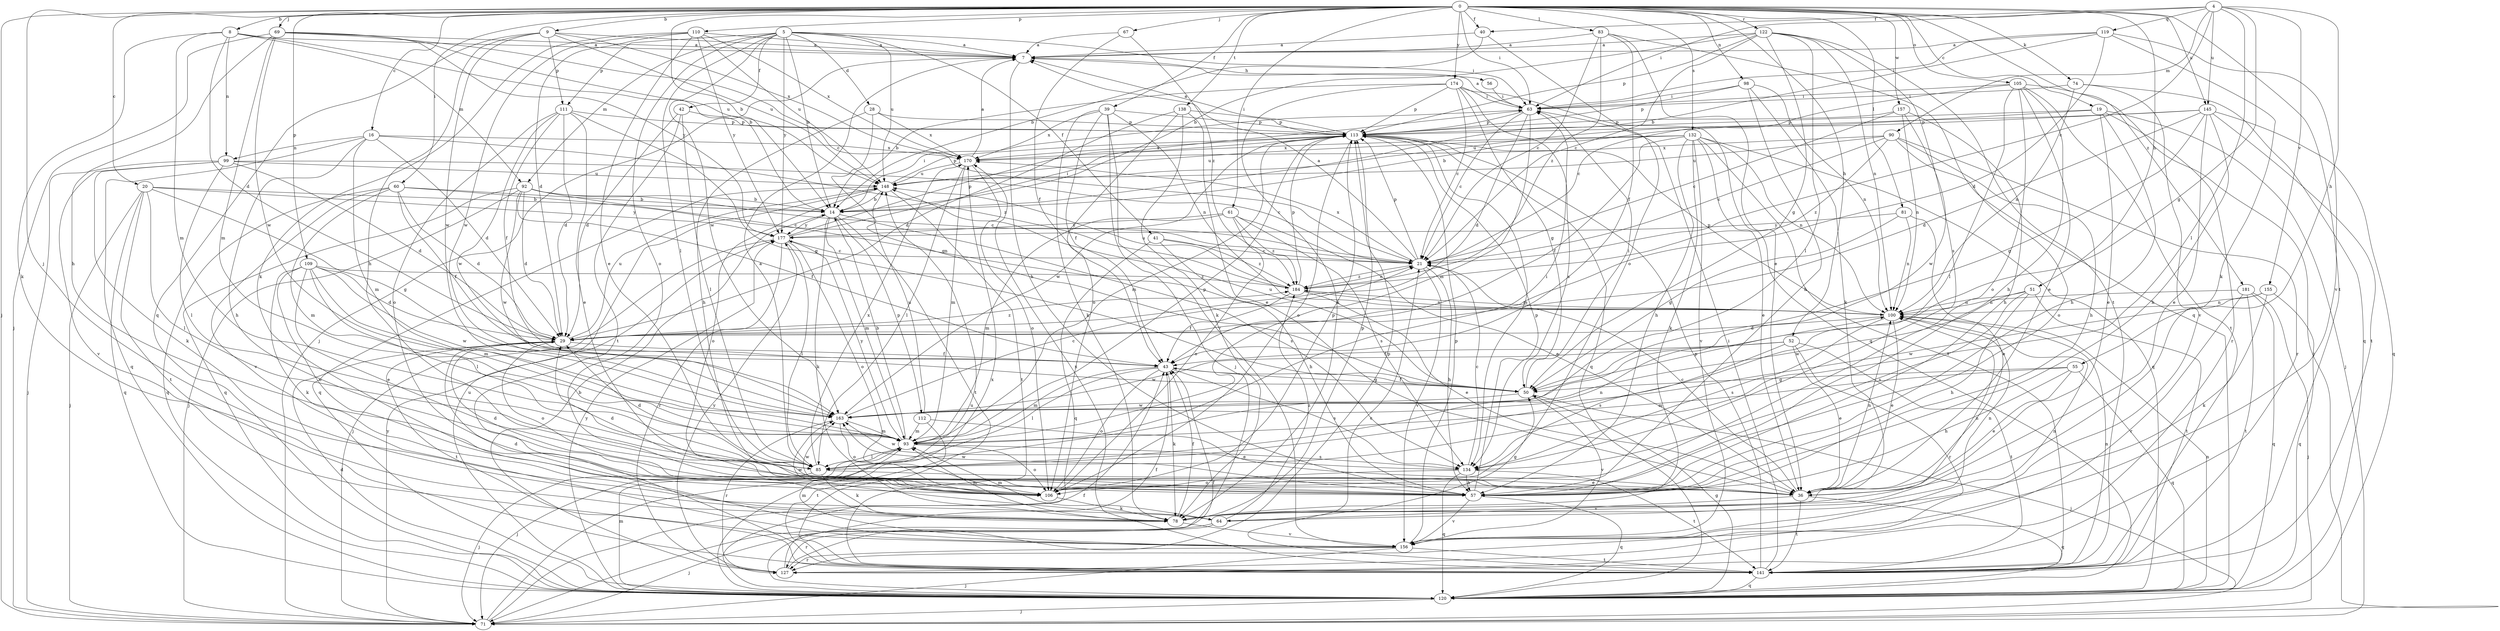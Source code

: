 strict digraph  {
0;
4;
5;
7;
8;
9;
14;
16;
19;
20;
21;
28;
29;
36;
39;
40;
41;
42;
43;
50;
51;
52;
55;
56;
57;
60;
61;
63;
64;
67;
69;
71;
74;
78;
81;
83;
85;
90;
92;
93;
98;
99;
100;
105;
106;
109;
110;
111;
112;
113;
119;
120;
122;
127;
132;
134;
138;
141;
145;
148;
155;
156;
157;
163;
170;
174;
177;
181;
184;
0 -> 8  [label=b];
0 -> 9  [label=b];
0 -> 14  [label=b];
0 -> 16  [label=c];
0 -> 19  [label=c];
0 -> 20  [label=c];
0 -> 39  [label=f];
0 -> 40  [label=f];
0 -> 51  [label=h];
0 -> 52  [label=h];
0 -> 60  [label=i];
0 -> 61  [label=i];
0 -> 63  [label=i];
0 -> 64  [label=j];
0 -> 67  [label=j];
0 -> 69  [label=j];
0 -> 71  [label=j];
0 -> 74  [label=k];
0 -> 81  [label=l];
0 -> 83  [label=l];
0 -> 98  [label=n];
0 -> 105  [label=o];
0 -> 109  [label=p];
0 -> 110  [label=p];
0 -> 122  [label=r];
0 -> 132  [label=s];
0 -> 138  [label=t];
0 -> 141  [label=t];
0 -> 145  [label=u];
0 -> 157  [label=w];
0 -> 174  [label=y];
0 -> 181  [label=z];
4 -> 21  [label=c];
4 -> 40  [label=f];
4 -> 50  [label=g];
4 -> 55  [label=h];
4 -> 63  [label=i];
4 -> 85  [label=l];
4 -> 90  [label=m];
4 -> 119  [label=q];
4 -> 145  [label=u];
4 -> 155  [label=v];
5 -> 7  [label=a];
5 -> 14  [label=b];
5 -> 28  [label=d];
5 -> 41  [label=f];
5 -> 42  [label=f];
5 -> 63  [label=i];
5 -> 85  [label=l];
5 -> 92  [label=m];
5 -> 106  [label=o];
5 -> 111  [label=p];
5 -> 148  [label=u];
5 -> 163  [label=w];
5 -> 177  [label=y];
7 -> 56  [label=h];
7 -> 57  [label=h];
7 -> 71  [label=j];
8 -> 7  [label=a];
8 -> 14  [label=b];
8 -> 29  [label=d];
8 -> 78  [label=k];
8 -> 92  [label=m];
8 -> 93  [label=m];
8 -> 99  [label=n];
9 -> 7  [label=a];
9 -> 57  [label=h];
9 -> 111  [label=p];
9 -> 120  [label=q];
9 -> 148  [label=u];
9 -> 163  [label=w];
9 -> 170  [label=x];
14 -> 63  [label=i];
14 -> 78  [label=k];
14 -> 93  [label=m];
14 -> 112  [label=p];
14 -> 134  [label=s];
14 -> 141  [label=t];
14 -> 177  [label=y];
16 -> 29  [label=d];
16 -> 57  [label=h];
16 -> 93  [label=m];
16 -> 99  [label=n];
16 -> 120  [label=q];
16 -> 170  [label=x];
16 -> 184  [label=z];
19 -> 36  [label=e];
19 -> 57  [label=h];
19 -> 71  [label=j];
19 -> 113  [label=p];
19 -> 127  [label=r];
19 -> 148  [label=u];
20 -> 14  [label=b];
20 -> 50  [label=g];
20 -> 71  [label=j];
20 -> 85  [label=l];
20 -> 120  [label=q];
20 -> 141  [label=t];
20 -> 177  [label=y];
21 -> 7  [label=a];
21 -> 57  [label=h];
21 -> 113  [label=p];
21 -> 156  [label=v];
21 -> 170  [label=x];
21 -> 184  [label=z];
28 -> 50  [label=g];
28 -> 57  [label=h];
28 -> 113  [label=p];
28 -> 170  [label=x];
29 -> 43  [label=f];
29 -> 106  [label=o];
29 -> 141  [label=t];
29 -> 148  [label=u];
29 -> 184  [label=z];
36 -> 21  [label=c];
36 -> 100  [label=n];
36 -> 120  [label=q];
36 -> 141  [label=t];
36 -> 64  [label=v];
39 -> 43  [label=f];
39 -> 71  [label=j];
39 -> 78  [label=k];
39 -> 100  [label=n];
39 -> 113  [label=p];
39 -> 156  [label=v];
39 -> 170  [label=x];
40 -> 7  [label=a];
40 -> 14  [label=b];
40 -> 106  [label=o];
41 -> 21  [label=c];
41 -> 57  [label=h];
41 -> 120  [label=q];
41 -> 184  [label=z];
42 -> 29  [label=d];
42 -> 85  [label=l];
42 -> 113  [label=p];
42 -> 141  [label=t];
43 -> 50  [label=g];
43 -> 78  [label=k];
43 -> 85  [label=l];
43 -> 93  [label=m];
43 -> 106  [label=o];
43 -> 134  [label=s];
50 -> 43  [label=f];
50 -> 63  [label=i];
50 -> 71  [label=j];
50 -> 148  [label=u];
50 -> 156  [label=v];
50 -> 163  [label=w];
51 -> 57  [label=h];
51 -> 100  [label=n];
51 -> 134  [label=s];
51 -> 141  [label=t];
51 -> 163  [label=w];
52 -> 36  [label=e];
52 -> 43  [label=f];
52 -> 127  [label=r];
52 -> 134  [label=s];
52 -> 141  [label=t];
52 -> 163  [label=w];
55 -> 36  [label=e];
55 -> 50  [label=g];
55 -> 57  [label=h];
55 -> 93  [label=m];
55 -> 120  [label=q];
56 -> 63  [label=i];
57 -> 29  [label=d];
57 -> 113  [label=p];
57 -> 120  [label=q];
57 -> 156  [label=v];
57 -> 163  [label=w];
60 -> 14  [label=b];
60 -> 21  [label=c];
60 -> 29  [label=d];
60 -> 43  [label=f];
60 -> 93  [label=m];
60 -> 120  [label=q];
60 -> 156  [label=v];
61 -> 36  [label=e];
61 -> 93  [label=m];
61 -> 106  [label=o];
61 -> 134  [label=s];
61 -> 177  [label=y];
61 -> 184  [label=z];
63 -> 7  [label=a];
63 -> 21  [label=c];
63 -> 29  [label=d];
63 -> 93  [label=m];
63 -> 113  [label=p];
64 -> 50  [label=g];
64 -> 71  [label=j];
64 -> 93  [label=m];
64 -> 100  [label=n];
64 -> 127  [label=r];
64 -> 163  [label=w];
64 -> 184  [label=z];
67 -> 7  [label=a];
67 -> 43  [label=f];
67 -> 184  [label=z];
69 -> 7  [label=a];
69 -> 21  [label=c];
69 -> 57  [label=h];
69 -> 71  [label=j];
69 -> 93  [label=m];
69 -> 148  [label=u];
69 -> 163  [label=w];
69 -> 177  [label=y];
71 -> 43  [label=f];
71 -> 148  [label=u];
71 -> 177  [label=y];
74 -> 63  [label=i];
74 -> 100  [label=n];
74 -> 120  [label=q];
74 -> 156  [label=v];
78 -> 43  [label=f];
78 -> 93  [label=m];
78 -> 100  [label=n];
78 -> 113  [label=p];
78 -> 156  [label=v];
81 -> 36  [label=e];
81 -> 50  [label=g];
81 -> 100  [label=n];
81 -> 177  [label=y];
83 -> 7  [label=a];
83 -> 21  [label=c];
83 -> 36  [label=e];
83 -> 43  [label=f];
83 -> 120  [label=q];
83 -> 184  [label=z];
85 -> 7  [label=a];
85 -> 29  [label=d];
85 -> 36  [label=e];
85 -> 71  [label=j];
85 -> 78  [label=k];
85 -> 100  [label=n];
85 -> 170  [label=x];
90 -> 21  [label=c];
90 -> 57  [label=h];
90 -> 106  [label=o];
90 -> 127  [label=r];
90 -> 148  [label=u];
90 -> 170  [label=x];
90 -> 184  [label=z];
92 -> 14  [label=b];
92 -> 21  [label=c];
92 -> 29  [label=d];
92 -> 43  [label=f];
92 -> 71  [label=j];
92 -> 100  [label=n];
92 -> 120  [label=q];
92 -> 163  [label=w];
93 -> 14  [label=b];
93 -> 63  [label=i];
93 -> 71  [label=j];
93 -> 85  [label=l];
93 -> 106  [label=o];
93 -> 113  [label=p];
93 -> 134  [label=s];
93 -> 177  [label=y];
98 -> 57  [label=h];
98 -> 63  [label=i];
98 -> 78  [label=k];
98 -> 100  [label=n];
98 -> 113  [label=p];
99 -> 21  [label=c];
99 -> 29  [label=d];
99 -> 71  [label=j];
99 -> 78  [label=k];
99 -> 85  [label=l];
99 -> 148  [label=u];
99 -> 156  [label=v];
100 -> 29  [label=d];
100 -> 36  [label=e];
100 -> 113  [label=p];
100 -> 134  [label=s];
100 -> 184  [label=z];
105 -> 21  [label=c];
105 -> 36  [label=e];
105 -> 57  [label=h];
105 -> 63  [label=i];
105 -> 71  [label=j];
105 -> 85  [label=l];
105 -> 106  [label=o];
105 -> 141  [label=t];
106 -> 29  [label=d];
106 -> 78  [label=k];
106 -> 113  [label=p];
106 -> 163  [label=w];
109 -> 29  [label=d];
109 -> 36  [label=e];
109 -> 78  [label=k];
109 -> 85  [label=l];
109 -> 93  [label=m];
109 -> 106  [label=o];
109 -> 163  [label=w];
109 -> 184  [label=z];
110 -> 7  [label=a];
110 -> 29  [label=d];
110 -> 36  [label=e];
110 -> 78  [label=k];
110 -> 148  [label=u];
110 -> 163  [label=w];
110 -> 170  [label=x];
110 -> 177  [label=y];
111 -> 29  [label=d];
111 -> 36  [label=e];
111 -> 43  [label=f];
111 -> 50  [label=g];
111 -> 106  [label=o];
111 -> 113  [label=p];
111 -> 163  [label=w];
112 -> 36  [label=e];
112 -> 93  [label=m];
112 -> 141  [label=t];
112 -> 148  [label=u];
113 -> 7  [label=a];
113 -> 93  [label=m];
113 -> 106  [label=o];
113 -> 120  [label=q];
113 -> 134  [label=s];
113 -> 163  [label=w];
113 -> 170  [label=x];
119 -> 7  [label=a];
119 -> 14  [label=b];
119 -> 29  [label=d];
119 -> 63  [label=i];
119 -> 78  [label=k];
119 -> 156  [label=v];
120 -> 29  [label=d];
120 -> 43  [label=f];
120 -> 50  [label=g];
120 -> 71  [label=j];
120 -> 93  [label=m];
120 -> 100  [label=n];
120 -> 148  [label=u];
120 -> 170  [label=x];
120 -> 177  [label=y];
122 -> 7  [label=a];
122 -> 14  [label=b];
122 -> 21  [label=c];
122 -> 50  [label=g];
122 -> 85  [label=l];
122 -> 100  [label=n];
122 -> 113  [label=p];
122 -> 134  [label=s];
122 -> 141  [label=t];
127 -> 14  [label=b];
127 -> 43  [label=f];
127 -> 113  [label=p];
127 -> 177  [label=y];
132 -> 36  [label=e];
132 -> 43  [label=f];
132 -> 57  [label=h];
132 -> 78  [label=k];
132 -> 100  [label=n];
132 -> 120  [label=q];
132 -> 141  [label=t];
132 -> 148  [label=u];
132 -> 156  [label=v];
132 -> 170  [label=x];
134 -> 21  [label=c];
134 -> 57  [label=h];
134 -> 106  [label=o];
134 -> 120  [label=q];
134 -> 141  [label=t];
134 -> 163  [label=w];
138 -> 29  [label=d];
138 -> 36  [label=e];
138 -> 78  [label=k];
138 -> 106  [label=o];
138 -> 113  [label=p];
141 -> 21  [label=c];
141 -> 63  [label=i];
141 -> 100  [label=n];
141 -> 113  [label=p];
141 -> 120  [label=q];
141 -> 170  [label=x];
145 -> 14  [label=b];
145 -> 29  [label=d];
145 -> 36  [label=e];
145 -> 50  [label=g];
145 -> 57  [label=h];
145 -> 113  [label=p];
145 -> 120  [label=q];
145 -> 141  [label=t];
148 -> 14  [label=b];
148 -> 106  [label=o];
148 -> 113  [label=p];
148 -> 120  [label=q];
148 -> 141  [label=t];
155 -> 78  [label=k];
155 -> 100  [label=n];
155 -> 120  [label=q];
155 -> 163  [label=w];
156 -> 29  [label=d];
156 -> 71  [label=j];
156 -> 93  [label=m];
156 -> 100  [label=n];
156 -> 113  [label=p];
156 -> 127  [label=r];
156 -> 141  [label=t];
157 -> 21  [label=c];
157 -> 57  [label=h];
157 -> 100  [label=n];
157 -> 113  [label=p];
157 -> 163  [label=w];
163 -> 21  [label=c];
163 -> 93  [label=m];
163 -> 106  [label=o];
163 -> 127  [label=r];
170 -> 7  [label=a];
170 -> 85  [label=l];
170 -> 93  [label=m];
170 -> 106  [label=o];
170 -> 148  [label=u];
174 -> 14  [label=b];
174 -> 21  [label=c];
174 -> 50  [label=g];
174 -> 63  [label=i];
174 -> 78  [label=k];
174 -> 113  [label=p];
174 -> 120  [label=q];
174 -> 134  [label=s];
177 -> 21  [label=c];
177 -> 63  [label=i];
177 -> 71  [label=j];
177 -> 85  [label=l];
177 -> 106  [label=o];
177 -> 113  [label=p];
177 -> 127  [label=r];
181 -> 71  [label=j];
181 -> 100  [label=n];
181 -> 120  [label=q];
181 -> 127  [label=r];
181 -> 141  [label=t];
184 -> 21  [label=c];
184 -> 36  [label=e];
184 -> 43  [label=f];
184 -> 100  [label=n];
184 -> 113  [label=p];
184 -> 148  [label=u];
}
